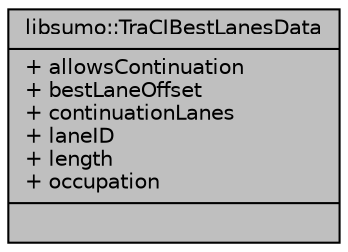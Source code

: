 digraph "libsumo::TraCIBestLanesData"
{
  edge [fontname="Helvetica",fontsize="10",labelfontname="Helvetica",labelfontsize="10"];
  node [fontname="Helvetica",fontsize="10",shape=record];
  Node1 [label="{libsumo::TraCIBestLanesData\n|+ allowsContinuation\l+ bestLaneOffset\l+ continuationLanes\l+ laneID\l+ length\l+ occupation\l|}",height=0.2,width=0.4,color="black", fillcolor="grey75", style="filled", fontcolor="black"];
}
